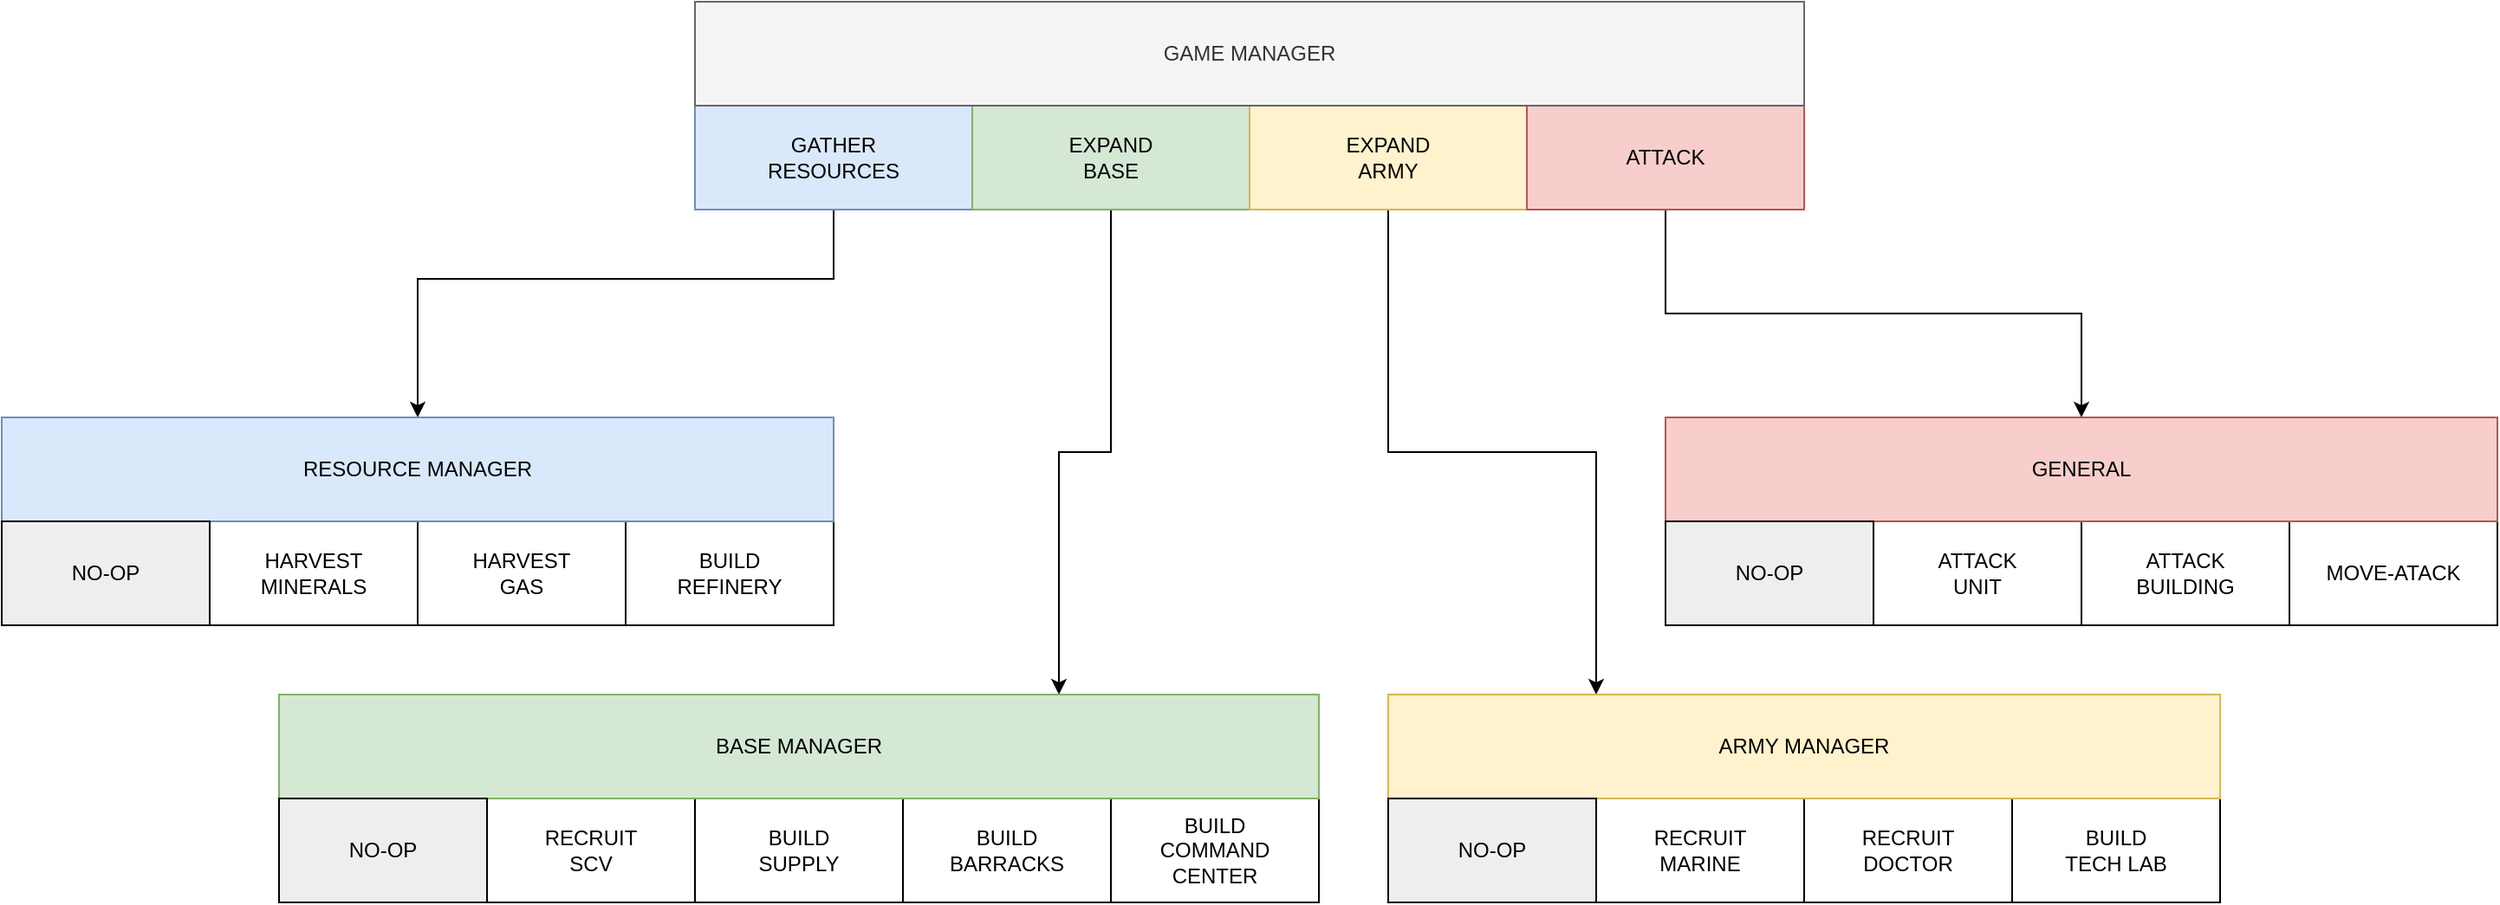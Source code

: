 <mxfile version="23.1.1" type="device">
  <diagram name="Página-1" id="U8mCN0AHpsh5vw1bQHWQ">
    <mxGraphModel dx="3711" dy="1131" grid="1" gridSize="10" guides="1" tooltips="1" connect="1" arrows="1" fold="1" page="1" pageScale="1" pageWidth="827" pageHeight="1169" math="0" shadow="0">
      <root>
        <mxCell id="0" />
        <mxCell id="1" parent="0" />
        <mxCell id="Hpz7Hd9XM44eKd8MTpav-29" style="edgeStyle=orthogonalEdgeStyle;rounded=0;orthogonalLoop=1;jettySize=auto;html=1;exitX=0.5;exitY=1;exitDx=0;exitDy=0;entryX=0.5;entryY=0;entryDx=0;entryDy=0;" edge="1" parent="1" source="Hpz7Hd9XM44eKd8MTpav-1" target="Hpz7Hd9XM44eKd8MTpav-8">
          <mxGeometry relative="1" as="geometry">
            <Array as="points">
              <mxPoint x="320" y="360" />
              <mxPoint x="80" y="360" />
            </Array>
          </mxGeometry>
        </mxCell>
        <mxCell id="Hpz7Hd9XM44eKd8MTpav-1" value="GATHER&lt;br&gt;RESOURCES" style="rounded=0;whiteSpace=wrap;html=1;fillColor=#dae8fc;strokeColor=#6c8ebf;" vertex="1" parent="1">
          <mxGeometry x="240" y="260" width="160" height="60" as="geometry" />
        </mxCell>
        <mxCell id="Hpz7Hd9XM44eKd8MTpav-30" style="edgeStyle=orthogonalEdgeStyle;rounded=0;orthogonalLoop=1;jettySize=auto;html=1;entryX=0.75;entryY=0;entryDx=0;entryDy=0;" edge="1" parent="1" source="Hpz7Hd9XM44eKd8MTpav-2" target="Hpz7Hd9XM44eKd8MTpav-14">
          <mxGeometry relative="1" as="geometry" />
        </mxCell>
        <mxCell id="Hpz7Hd9XM44eKd8MTpav-2" value="EXPAND&lt;br&gt;BASE" style="rounded=0;whiteSpace=wrap;html=1;fillColor=#d5e8d4;strokeColor=#82b366;" vertex="1" parent="1">
          <mxGeometry x="400" y="260" width="160" height="60" as="geometry" />
        </mxCell>
        <mxCell id="Hpz7Hd9XM44eKd8MTpav-31" style="edgeStyle=orthogonalEdgeStyle;rounded=0;orthogonalLoop=1;jettySize=auto;html=1;entryX=0.25;entryY=0;entryDx=0;entryDy=0;" edge="1" parent="1" source="Hpz7Hd9XM44eKd8MTpav-3" target="Hpz7Hd9XM44eKd8MTpav-19">
          <mxGeometry relative="1" as="geometry" />
        </mxCell>
        <mxCell id="Hpz7Hd9XM44eKd8MTpav-3" value="EXPAND&lt;br&gt;ARMY" style="rounded=0;whiteSpace=wrap;html=1;fillColor=#fff2cc;strokeColor=#d6b656;" vertex="1" parent="1">
          <mxGeometry x="560" y="260" width="160" height="60" as="geometry" />
        </mxCell>
        <mxCell id="Hpz7Hd9XM44eKd8MTpav-34" style="edgeStyle=orthogonalEdgeStyle;rounded=0;orthogonalLoop=1;jettySize=auto;html=1;entryX=0.5;entryY=0;entryDx=0;entryDy=0;" edge="1" parent="1" source="Hpz7Hd9XM44eKd8MTpav-4" target="Hpz7Hd9XM44eKd8MTpav-24">
          <mxGeometry relative="1" as="geometry" />
        </mxCell>
        <mxCell id="Hpz7Hd9XM44eKd8MTpav-4" value="ATTACK" style="rounded=0;whiteSpace=wrap;html=1;fillColor=#f8cecc;strokeColor=#b85450;" vertex="1" parent="1">
          <mxGeometry x="720" y="260" width="160" height="60" as="geometry" />
        </mxCell>
        <mxCell id="Hpz7Hd9XM44eKd8MTpav-11" value="" style="edgeStyle=orthogonalEdgeStyle;rounded=0;orthogonalLoop=1;jettySize=auto;html=1;" edge="1" parent="1" source="Hpz7Hd9XM44eKd8MTpav-5" target="Hpz7Hd9XM44eKd8MTpav-8">
          <mxGeometry relative="1" as="geometry" />
        </mxCell>
        <mxCell id="Hpz7Hd9XM44eKd8MTpav-5" value="HARVEST MINERALS" style="rounded=0;whiteSpace=wrap;html=1;" vertex="1" parent="1">
          <mxGeometry x="-40" y="500" width="120" height="60" as="geometry" />
        </mxCell>
        <mxCell id="Hpz7Hd9XM44eKd8MTpav-6" value="HARVEST&lt;br&gt;GAS" style="rounded=0;whiteSpace=wrap;html=1;" vertex="1" parent="1">
          <mxGeometry x="80" y="500" width="120" height="60" as="geometry" />
        </mxCell>
        <mxCell id="Hpz7Hd9XM44eKd8MTpav-7" value="BUILD&lt;br&gt;REFINERY" style="rounded=0;whiteSpace=wrap;html=1;" vertex="1" parent="1">
          <mxGeometry x="200" y="500" width="120" height="60" as="geometry" />
        </mxCell>
        <mxCell id="Hpz7Hd9XM44eKd8MTpav-8" value="RESOURCE MANAGER" style="rounded=0;whiteSpace=wrap;html=1;fillColor=#dae8fc;strokeColor=#6c8ebf;" vertex="1" parent="1">
          <mxGeometry x="-160" y="440" width="480" height="60" as="geometry" />
        </mxCell>
        <mxCell id="Hpz7Hd9XM44eKd8MTpav-9" value="RECRUIT&lt;br&gt;SCV" style="rounded=0;whiteSpace=wrap;html=1;" vertex="1" parent="1">
          <mxGeometry x="120" y="660" width="120" height="60" as="geometry" />
        </mxCell>
        <mxCell id="Hpz7Hd9XM44eKd8MTpav-10" value="BUILD&lt;br&gt;SUPPLY" style="rounded=0;whiteSpace=wrap;html=1;" vertex="1" parent="1">
          <mxGeometry x="240" y="660" width="120" height="60" as="geometry" />
        </mxCell>
        <mxCell id="Hpz7Hd9XM44eKd8MTpav-12" value="BUILD&lt;br&gt;BARRACKS" style="rounded=0;whiteSpace=wrap;html=1;" vertex="1" parent="1">
          <mxGeometry x="360" y="660" width="120" height="60" as="geometry" />
        </mxCell>
        <mxCell id="Hpz7Hd9XM44eKd8MTpav-13" value="BUILD&lt;br&gt;COMMAND&lt;br&gt;CENTER" style="rounded=0;whiteSpace=wrap;html=1;" vertex="1" parent="1">
          <mxGeometry x="480" y="660" width="120" height="60" as="geometry" />
        </mxCell>
        <mxCell id="Hpz7Hd9XM44eKd8MTpav-14" value="BASE MANAGER" style="rounded=0;whiteSpace=wrap;html=1;fillColor=#d5e8d4;strokeColor=#82b366;" vertex="1" parent="1">
          <mxGeometry y="600" width="600" height="60" as="geometry" />
        </mxCell>
        <mxCell id="Hpz7Hd9XM44eKd8MTpav-15" value="" style="edgeStyle=orthogonalEdgeStyle;rounded=0;orthogonalLoop=1;jettySize=auto;html=1;" edge="1" parent="1" source="Hpz7Hd9XM44eKd8MTpav-16" target="Hpz7Hd9XM44eKd8MTpav-19">
          <mxGeometry relative="1" as="geometry" />
        </mxCell>
        <mxCell id="Hpz7Hd9XM44eKd8MTpav-16" value="RECRUIT&lt;br&gt;MARINE" style="rounded=0;whiteSpace=wrap;html=1;" vertex="1" parent="1">
          <mxGeometry x="760" y="660" width="120" height="60" as="geometry" />
        </mxCell>
        <mxCell id="Hpz7Hd9XM44eKd8MTpav-17" value="RECRUIT&lt;br&gt;DOCTOR" style="rounded=0;whiteSpace=wrap;html=1;" vertex="1" parent="1">
          <mxGeometry x="880" y="660" width="120" height="60" as="geometry" />
        </mxCell>
        <mxCell id="Hpz7Hd9XM44eKd8MTpav-18" value="BUILD&lt;br&gt;TECH LAB" style="rounded=0;whiteSpace=wrap;html=1;" vertex="1" parent="1">
          <mxGeometry x="1000" y="660" width="120" height="60" as="geometry" />
        </mxCell>
        <mxCell id="Hpz7Hd9XM44eKd8MTpav-19" value="ARMY MANAGER" style="rounded=0;whiteSpace=wrap;html=1;fillColor=#fff2cc;strokeColor=#d6b656;" vertex="1" parent="1">
          <mxGeometry x="640" y="600" width="480" height="60" as="geometry" />
        </mxCell>
        <mxCell id="Hpz7Hd9XM44eKd8MTpav-20" value="" style="edgeStyle=orthogonalEdgeStyle;rounded=0;orthogonalLoop=1;jettySize=auto;html=1;" edge="1" parent="1" source="Hpz7Hd9XM44eKd8MTpav-21" target="Hpz7Hd9XM44eKd8MTpav-24">
          <mxGeometry relative="1" as="geometry" />
        </mxCell>
        <mxCell id="Hpz7Hd9XM44eKd8MTpav-21" value="ATTACK&lt;br&gt;UNIT" style="rounded=0;whiteSpace=wrap;html=1;" vertex="1" parent="1">
          <mxGeometry x="920" y="500" width="120" height="60" as="geometry" />
        </mxCell>
        <mxCell id="Hpz7Hd9XM44eKd8MTpav-22" value="ATTACK&lt;br&gt;BUILDING" style="rounded=0;whiteSpace=wrap;html=1;" vertex="1" parent="1">
          <mxGeometry x="1040" y="500" width="120" height="60" as="geometry" />
        </mxCell>
        <mxCell id="Hpz7Hd9XM44eKd8MTpav-23" value="MOVE-ATACK" style="rounded=0;whiteSpace=wrap;html=1;" vertex="1" parent="1">
          <mxGeometry x="1160" y="500" width="120" height="60" as="geometry" />
        </mxCell>
        <mxCell id="Hpz7Hd9XM44eKd8MTpav-24" value="GENERAL" style="rounded=0;whiteSpace=wrap;html=1;fillColor=#f8cecc;strokeColor=#b85450;" vertex="1" parent="1">
          <mxGeometry x="800" y="440" width="480" height="60" as="geometry" />
        </mxCell>
        <mxCell id="Hpz7Hd9XM44eKd8MTpav-25" value="GAME MANAGER" style="rounded=0;whiteSpace=wrap;html=1;fillColor=#f5f5f5;strokeColor=#666666;fontColor=#333333;" vertex="1" parent="1">
          <mxGeometry x="240" y="200" width="640" height="60" as="geometry" />
        </mxCell>
        <mxCell id="Hpz7Hd9XM44eKd8MTpav-35" value="NO-OP" style="rounded=0;whiteSpace=wrap;html=1;fillColor=#EEEEEE;" vertex="1" parent="1">
          <mxGeometry x="-160" y="500" width="120" height="60" as="geometry" />
        </mxCell>
        <mxCell id="Hpz7Hd9XM44eKd8MTpav-36" value="NO-OP" style="rounded=0;whiteSpace=wrap;html=1;fillColor=#EEEEEE;" vertex="1" parent="1">
          <mxGeometry y="660" width="120" height="60" as="geometry" />
        </mxCell>
        <mxCell id="Hpz7Hd9XM44eKd8MTpav-37" value="NO-OP" style="rounded=0;whiteSpace=wrap;html=1;fillColor=#EEEEEE;" vertex="1" parent="1">
          <mxGeometry x="640" y="660" width="120" height="60" as="geometry" />
        </mxCell>
        <mxCell id="Hpz7Hd9XM44eKd8MTpav-38" value="NO-OP" style="rounded=0;whiteSpace=wrap;html=1;fillColor=#EEEEEE;" vertex="1" parent="1">
          <mxGeometry x="800" y="500" width="120" height="60" as="geometry" />
        </mxCell>
      </root>
    </mxGraphModel>
  </diagram>
</mxfile>
